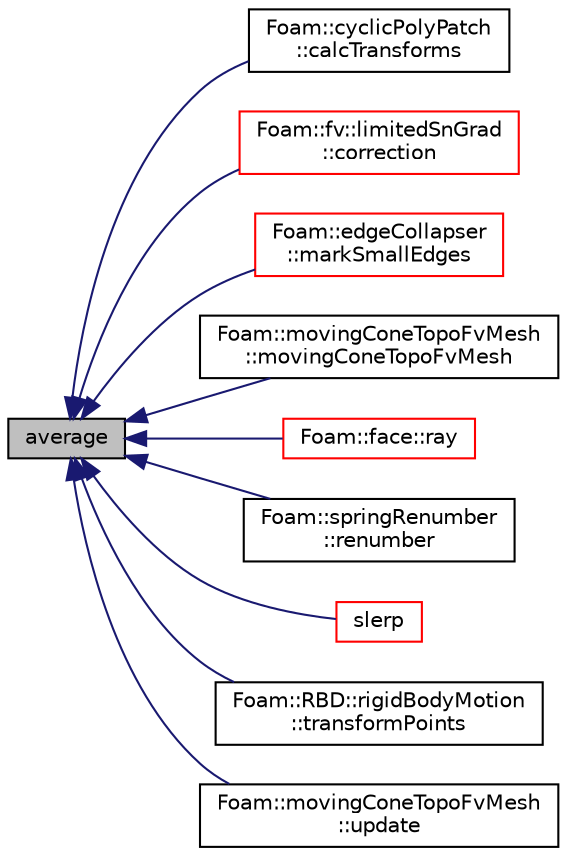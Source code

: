 digraph "average"
{
  bgcolor="transparent";
  edge [fontname="Helvetica",fontsize="10",labelfontname="Helvetica",labelfontsize="10"];
  node [fontname="Helvetica",fontsize="10",shape=record];
  rankdir="LR";
  Node63503 [label="average",height=0.2,width=0.4,color="black", fillcolor="grey75", style="filled", fontcolor="black"];
  Node63503 -> Node63504 [dir="back",color="midnightblue",fontsize="10",style="solid",fontname="Helvetica"];
  Node63504 [label="Foam::cyclicPolyPatch\l::calcTransforms",height=0.2,width=0.4,color="black",URL="$a28589.html#afb48497736bbafb1fbb000cd218d1779",tooltip="Recalculate the transformation tensors. "];
  Node63503 -> Node63505 [dir="back",color="midnightblue",fontsize="10",style="solid",fontname="Helvetica"];
  Node63505 [label="Foam::fv::limitedSnGrad\l::correction",height=0.2,width=0.4,color="red",URL="$a23421.html#ab85727e995470e7484f0dec7544b1e4d",tooltip="Return the explicit correction to the limitedSnGrad. "];
  Node63503 -> Node63509 [dir="back",color="midnightblue",fontsize="10",style="solid",fontname="Helvetica"];
  Node63509 [label="Foam::edgeCollapser\l::markSmallEdges",height=0.2,width=0.4,color="red",URL="$a22401.html#a3bd1111edd1c3822183a5bad2e459d54",tooltip="Mark (in collapseEdge) any edges to collapse. "];
  Node63503 -> Node63513 [dir="back",color="midnightblue",fontsize="10",style="solid",fontname="Helvetica"];
  Node63513 [label="Foam::movingConeTopoFvMesh\l::movingConeTopoFvMesh",height=0.2,width=0.4,color="black",URL="$a31821.html#ad9534bfb48cfaedd5227301e65a79d4c",tooltip="Construct from database. "];
  Node63503 -> Node63514 [dir="back",color="midnightblue",fontsize="10",style="solid",fontname="Helvetica"];
  Node63514 [label="Foam::face::ray",height=0.2,width=0.4,color="red",URL="$a28369.html#a0b9f87e78c11730b3971c2f71df58d37",tooltip="Return potential intersection with face with a ray starting. "];
  Node63503 -> Node63519 [dir="back",color="midnightblue",fontsize="10",style="solid",fontname="Helvetica"];
  Node63519 [label="Foam::springRenumber\l::renumber",height=0.2,width=0.4,color="black",URL="$a30301.html#a0c124d0687d8a18ac84af7ebee2989af",tooltip="Return the order in which cells need to be visited, i.e. "];
  Node63503 -> Node63520 [dir="back",color="midnightblue",fontsize="10",style="solid",fontname="Helvetica"];
  Node63520 [label="slerp",height=0.2,width=0.4,color="red",URL="$a21851.html#ad99931d1155936b2d8aa2ce6651bce06",tooltip="Spherical linear interpolation of quaternions. "];
  Node63503 -> Node63525 [dir="back",color="midnightblue",fontsize="10",style="solid",fontname="Helvetica"];
  Node63525 [label="Foam::RBD::rigidBodyMotion\l::transformPoints",height=0.2,width=0.4,color="black",URL="$a30461.html#a38b3d01716fc3ab42bbf05db115c38e8",tooltip="Transform the given initial pointField of the specified body. "];
  Node63503 -> Node63526 [dir="back",color="midnightblue",fontsize="10",style="solid",fontname="Helvetica"];
  Node63526 [label="Foam::movingConeTopoFvMesh\l::update",height=0.2,width=0.4,color="black",URL="$a31821.html#aa2aac016e2bf7b5bd2b271786c2791aa",tooltip="Update the mesh for both mesh motion and topology change. "];
}
